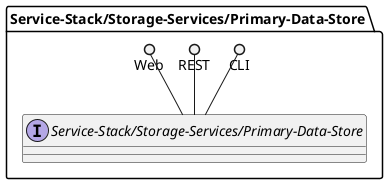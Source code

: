 @startuml

package "Service-Stack/Storage-Services/Primary-Data-Store" {
    interface "Service-Stack/Storage-Services/Primary-Data-Store" {

    }
    CLI ()-- "Service-Stack/Storage-Services/Primary-Data-Store"
    REST ()-- "Service-Stack/Storage-Services/Primary-Data-Store"
    Web ()-- "Service-Stack/Storage-Services/Primary-Data-Store"

}


@enduml
